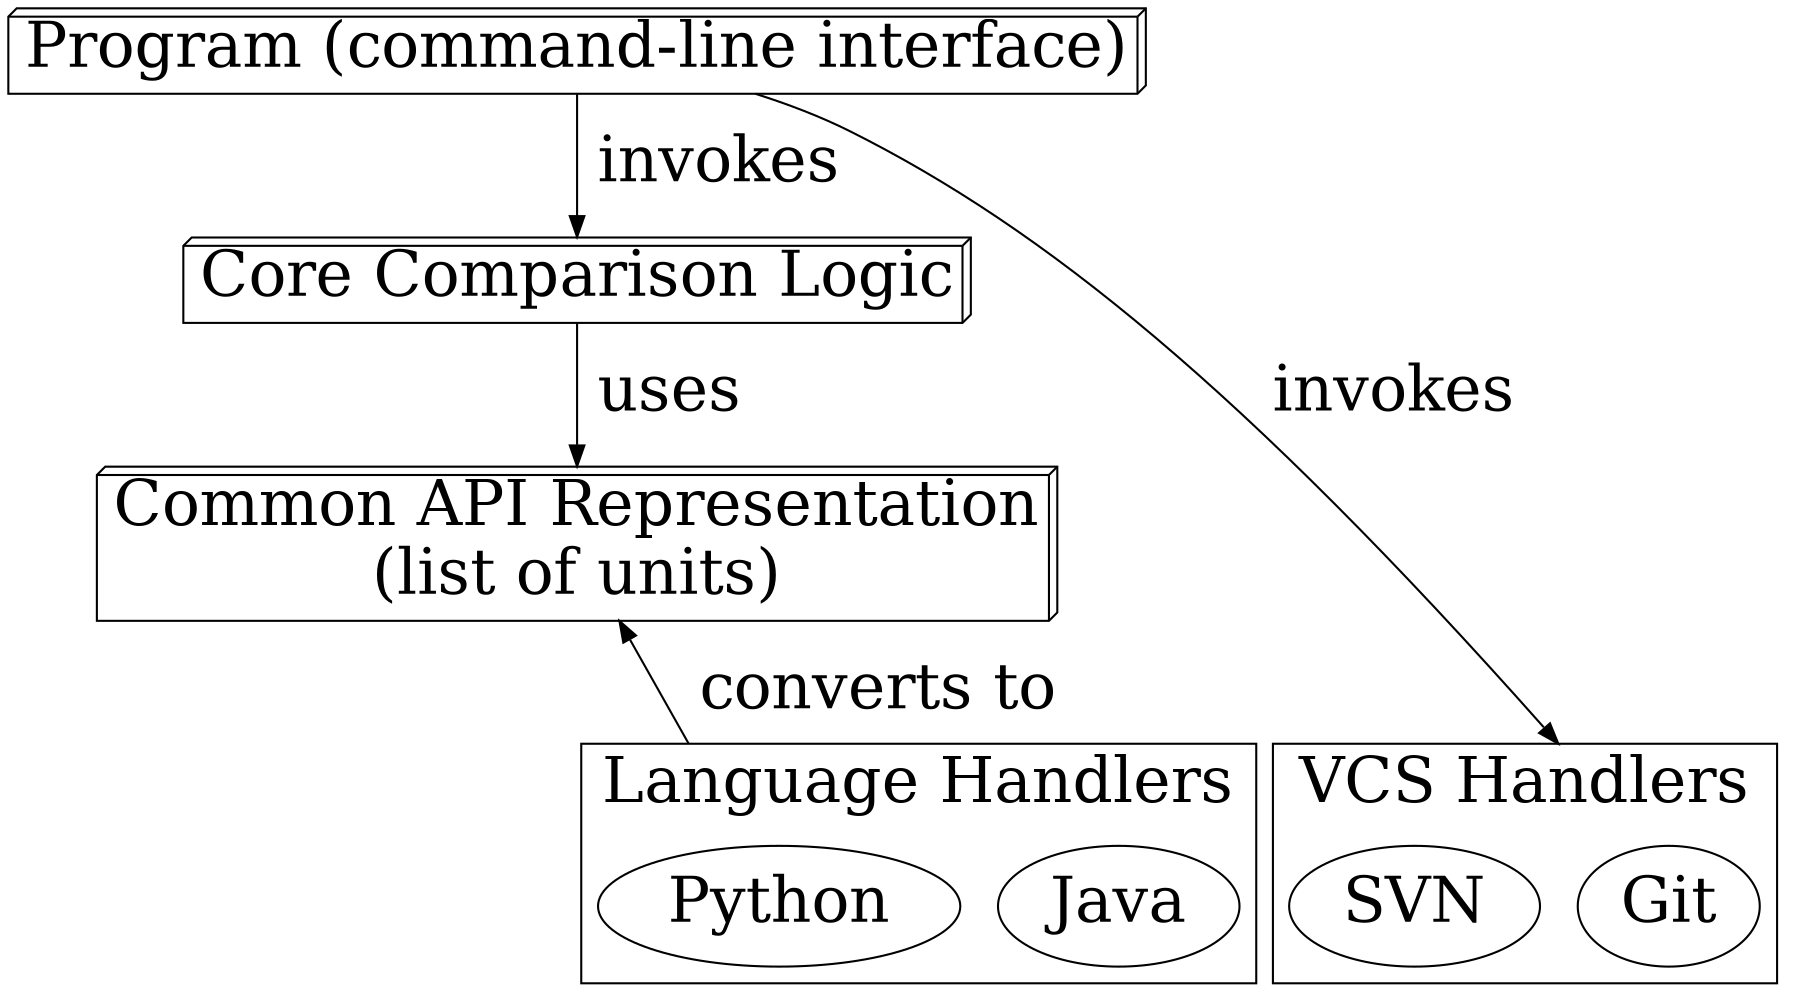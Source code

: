 digraph architecture {
    newrank=true;
    compound=true;
    graph [fontsize=30];
    node [shape=box3d,fontsize=30];
    edge [fontsize=30];

    core [label="Core Comparison Logic",group=gm];
    common [label="Common API Representation\n(list of units)",group=gm];
    program [label="Program (command-line interface)",group=gm];

    subgraph cluster_languages {
        label="Language Handlers"
        java [label="Java",shape=ellipse];
        python_h [label="Python",shape=ellipse];
    }

    subgraph cluster_vcs {
        label="VCS Handlers"
        git_h [label="Git",shape=ellipse];
        svn [label="SVN",shape=ellipse];
    }

    program -> core [label=" invokes"]
    program -> git_h [label=" invokes",lhead=cluster_vcs]
    core -> common [label=" uses"]
    core -> python_h [style=invis,minlen=2]
    python_h -> common [label=" converts to",ltail=cluster_languages,constraint=false]

    {rank=min; program}
    {rank=same; git_h svn java python_h}

}